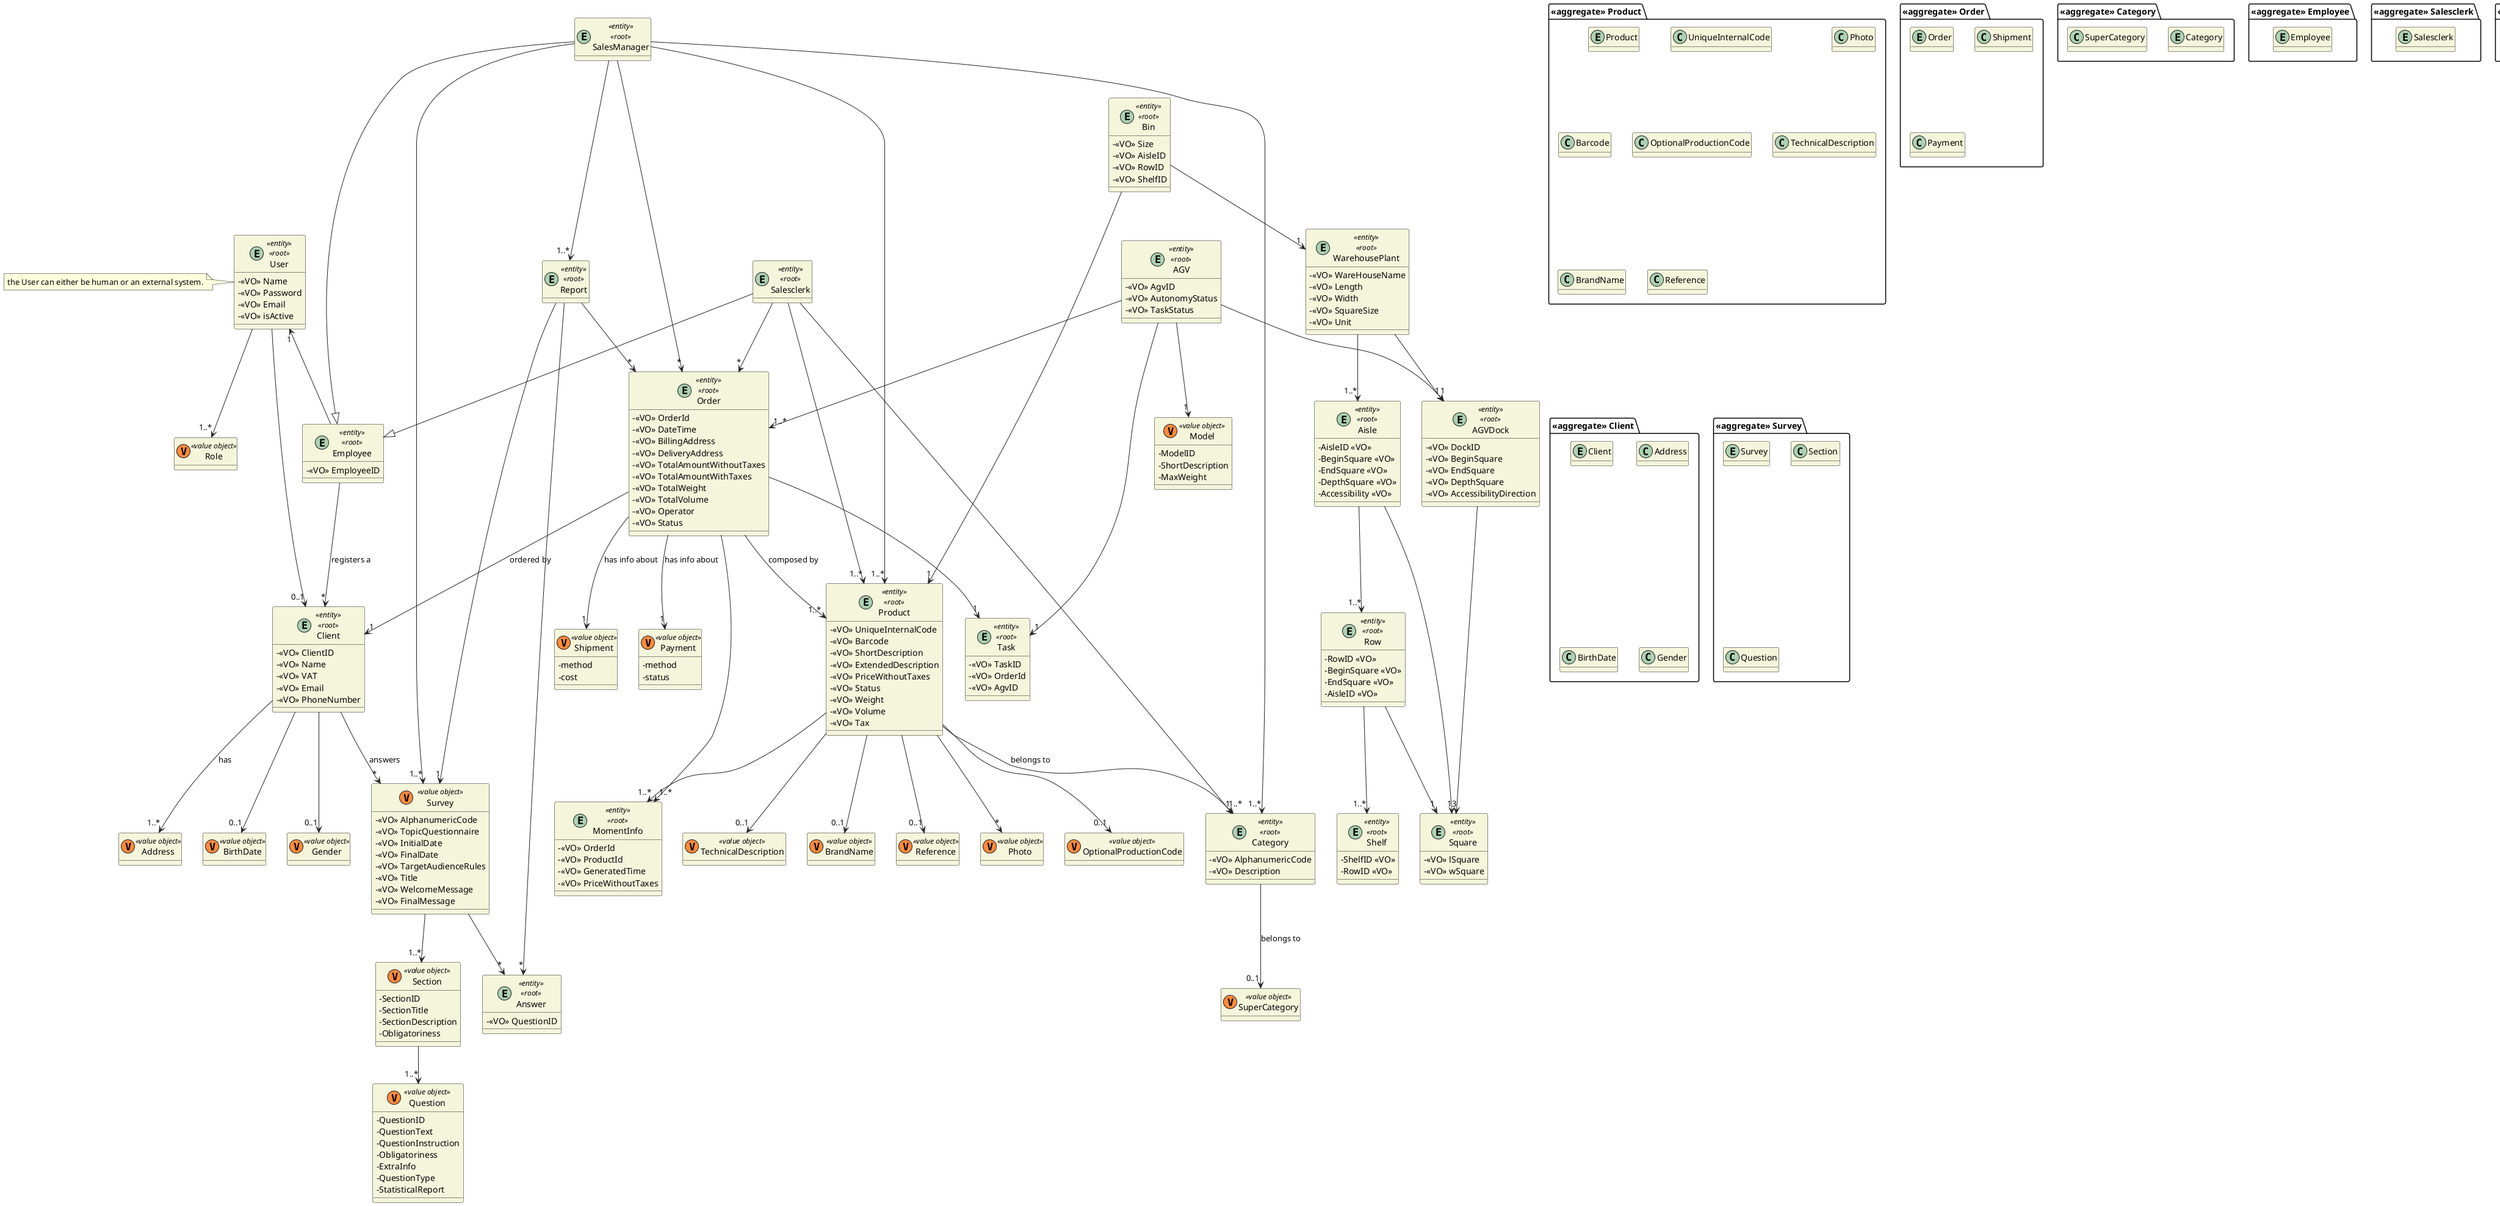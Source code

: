 @startuml

skinparam classAttributeIconSize 0
hide empty attributes
skinparam classBackgroundColor beige
skinparam ArrowColor #222222

/'Value Objects represented by C'/
/'class UniqueInternalCode <<value object >>
class Photo <<value object >>'/

package "<<aggregate>> Product" {
    entity Product
    class UniqueInternalCode
    class Photo
    class Barcode
    class OptionalProductionCode
    class TechnicalDescription
    class BrandName
    class Reference
}

package "<<aggregate>> Category" {
    entity Category
    class SuperCategory
}

package "<<aggregate>> Order" {
    entity Order
    class Shipment
    class Payment
}

package "<<aggregate>> Client" {
    entity Client
    class Address
    class BirthDate
    class Gender
}

package "<<aggregate>> Survey" {
    entity Survey
    class Section
    class Question
}

package "<<aggregate>> Employee" {
    entity Employee
}

package "<<aggregate>> Salesclerk" {
    entity Salesclerk
}

package "<<aggregate>> SalesManager" {
    entity SalesManager
}

package "<<aggregate>> User" {
    entity User
    class Role
}

package "<<aggregate>> AGV" {
    entity AGV
    /'class AGVPosition'/
    class Model
}

package "<<aggregate>> Report" {
    entity Report
}

package "<<aggragte>> Task" {
    entity Task
}

package "<<aggregate>> MomentInfo" {
    entity MomentInfo
}

package "<<aggregate>> Answer" {
    entity Answer
}

package "<<aggregate>> WarehousePlant" {
    entity WarehousePlant
}

package "<<aggregate>> Aisle" {
    entity Aisle
}

package "<<aggregate>> Row" {
    entity Row
}

package "<<aggregate>> Shelf" {
    entity Shelf
}

package "<<aggregate>> Square" {
    entity Square
}

package "<<aggregate>> AGVDock" {
    entity AGVDock
}

/'package "<<aggregate>> Tax" {
    entity Tax
}'/

package "<<aggregate>> Bin" {
    entity Bin
}

entity Product <<entity>> <<root>> {
    -<<VO>> UniqueInternalCode
    -<<VO>> Barcode
    -<<VO>> ShortDescription
    -<<VO>> ExtendedDescription
    -<<VO>> PriceWithoutTaxes
    -<<VO>> Status /'Available, Temporarily Unavailable, Unavailable'/
    -<<VO>> Weight
    -<<VO>> Volume
    -<<VO>> Tax
}

class TechnicalDescription <<(V,#FF8B40) value object>>
class BrandName <<(V,#FF8B40) value object>>
class Reference <<(V,#FF8B40) value object>>
class Photo <<(V,#FF8B40) value object>>
class OptionalProductionCode <<(V,#FF8B40) value object>>


entity Category <<entity>> <<root>> {
    -<<VO>> AlphanumericCode
    -<<VO>> Description
}

class SuperCategory <<(V,#FF8B40) value object>>


entity Order <<entity>> <<root>> {
    -<<VO>> OrderId /'automatically generated'/
    -<<VO>> DateTime /'automatically generated na hora do registo do sistema'/
    -<<VO>> BillingAddress
    -<<VO>> DeliveryAddress
    -<<VO>> TotalAmountWithoutTaxes
    -<<VO>> TotalAmountWithTaxes
    -<<VO>> TotalWeight
    -<<VO>> TotalVolume
    -<<VO>> Operator
    -<<VO>> Status /'(CONFIRM WITH CLIENT: registered, payment pending, being prepared on the warehouse, dispatched, delivered by carrier, received by customer)'/
}

/'Representa-se atributos de value objects?'/
class Shipment <<(V,#FF8B40) value object>> {
    -method
    -cost
}

class Payment <<(V,#FF8B40) value object>> {
    -method
    -status
}

entity Client <<entity>> <<root>> {
    - <<VO>> ClientID
    - <<VO>> Name
    - <<VO>> VAT
    - <<VO>> Email
    - <<VO>> PhoneNumber
    /'- <<VO>> BirthDate'/ /'optional'/
    /'- <<VO>> Gender'/ /'optional'/
}

class BirthDate <<(V,#FF8B40) value object>> {}
class Gender <<(V,#FF8B40) value object>> {}


entity Employee <<entity>> <<root>> {
    - <<VO>> EmployeeID
}

entity Salesclerk <<entity>> <<root>> {

}

entity SalesManager <<entity>> <<root>> {

}

entity User <<entity>> <<root>> {
    - <<VO>> Name
    - <<VO>> Password
    - <<VO>> Email
    - <<VO>> isActive
}

entity User
note left: the User can either be human or an external system.

entity Survey <<(V,#FF8B40) value object>> {
    - <<VO>> AlphanumericCode
    - <<VO>> TopicQuestionnaire
    - <<VO>> InitialDate
    - <<VO>> FinalDate
    - <<VO>> TargetAudienceRules
    - <<VO>> Title
    - <<VO>> WelcomeMessage
    - <<VO>> FinalMessage
}

entity AGV <<entity>> <<root>> {
    - <<VO>> AgvID
    - <<VO>> AutonomyStatus /' number of hours left until it runs out of battery '/
    - <<VO>> TaskStatus /' free charging or occupied '/
}

entity Report <<entity>> <<root>> {

}

entity Task <<entity>> <<root>>{
    - <<VO>> TaskID
    - <<VO>> OrderId
    - <<VO>> AgvID
}

entity MomentInfo <<entity>> <<root>> {
    - <<VO>> OrderId
    - <<VO>> ProductId
    - <<VO>> GeneratedTime
    - <<VO>> PriceWithoutTaxes

    /'- <<VO>> Weight'/
}

entity Answer <<entity>> <<root>> {
    - <<VO>> QuestionID
  /'- <<VO>> resposta tipo?'/
}

class Model <<(V,#FF8B40) value object>> {
    - ModelID
    - ShortDescription
    - MaxWeight
}

entity AGVDock <<entity>> <<root>> {
    - <<VO>> DockID
    - <<VO>> BeginSquare
    - <<VO>> EndSquare
    - <<VO>> DepthSquare
    - <<VO>> AccessibilityDirection
}

/'class AGVPosition <<(V,#FF8B40) value object>> {

}'/

entity Square <<entity>> <<root>> {
    - <<VO>> lSquare
    - <<VO>> wSquare
}

entity Bin <<entity>> <<root>> {
    - <<VO>> Size
    - <<VO>> AisleID
    - <<VO>> RowID
    - <<VO>> ShelfID
}

class Section <<(V,#FF8B40) value object>> {
    - SectionID
    - SectionTitle
    - SectionDescription
    - Obligatoriness
}

class Question <<(V,#FF8B40) value object>> {
    - QuestionID
    - QuestionText
    - QuestionInstruction /' optional '/
    - Obligatoriness
    - ExtraInfo /' optional '/
    - QuestionType /' (free text, multiple choices, multiple choice with input  value, ordering/ranking choices, single choice, singe choice with input value,   numeric, sorting options, scaling options) '/
    - StatisticalReport
}

entity WarehousePlant <<entity>> <<root>> {
    - <<VO>> WareHouseName
    - <<VO>> Length
    - <<VO>> Width
    - <<VO>> SquareSize
    - <<VO>> Unit
}

entity Aisle <<entity>> <<root>> {
    - AisleID <<VO>>
    - BeginSquare <<VO>>
    - EndSquare <<VO>>
    - DepthSquare <<VO>>
    - Accessibility <<VO>>
}

entity Row <<entity>> <<root>> {
    - RowID <<VO>>
    - BeginSquare <<VO>>
    - EndSquare <<VO>>
    - AisleID <<VO>>
}

entity Shelf <<entity>> <<root>> {
    - ShelfID <<VO>>
    - RowID <<VO>>
}

/' class Warehouse <<(V,#FF8B40) value object>> {
    - WarehousePlant <<VO>>
    - Status <<VO>>
    - Description <<VO>>
    - WarehouseLength <<VO>>
    - WarehouseWidth <<VO>>
}

class Corridor <<(V,#FF8B40) value object>> {
    - CorridorID <<VO>>
    - BeginSquare <<VO>>
    - EndSquare <<VO>>
    - DepthSquare <<VO>>
    - AccessibilityDirection <<VO>>
}

class StorageArea <<(V,#FF8B40) value object>> {
    - StorageAreaID <<VO>>
} '/

class Address <<(V,#FF8B40) value object>> {

}

class Role <<(V,#FF8B40) value object>> {

}

/' class TaxService <<(S, orchid) value object>> {

} '/

Product --> "*" Photo
Product --> "0..1" OptionalProductionCode
Product --> "1" Category : belongs to
Product --> "0..1" TechnicalDescription
Product --> "0..1" BrandName
Product --> "0..1" Reference

Category --> "0..1" SuperCategory : belongs to

Order --> "1" Client : ordered by
Order --> "1..*" Product : composed by
Order --> "1" Shipment : has info about
Order --> "1" Payment : has info about

Client --> "1..*" Address : has
Client --> "*" Survey: answers
Client --> "0..1" BirthDate
Client --> "0..1" Gender

Employee --> "*" Client : registers a
/'Salesclerk --> "*" Client'/
Salesclerk --> "*" Order
Salesclerk --|> Employee
Salesclerk --> "1..*" Product
Salesclerk --> "1..*" Category

/'SalesManager --> "*" Client'/
SalesManager --> "*" Order
SalesManager -|> Employee
SalesManager --> "1..*" Product
SalesManager --> "1..*" Category
SalesManager --> "1..*" Survey
SalesManager ---> "1..*" Report

User --> "1..*" Role
User "1" <-- Employee
User --> "0..1" Client

WarehousePlant --> "1..*" Aisle
Aisle --> "1..*" Row
Aisle --> "1" Square
Row --> "1..*" Shelf
Row --> "1" Square
WarehousePlant --> "1" AGVDock
/'StorageArea --> "1" Row
StorageArea --> "1" Shelf
StorageArea --> "1..*" Bin '/

Bin --> "1" Product
/'Product --> "1" Tax'/

Bin --> "1" WarehousePlant

AGV --> "1" Model


AGV --> "1..*" Order
/'AGV --> "1" AGVPosition'/
AGV --> "1" AGVDock

AGVDock --> "3" Square

/'AGVPosition --> "1" Square'/

Report --> "1" Survey
Report --> "*" Order

Survey --> "1..*" Section

Section --> "1..*" Question

Order --> "1" Task
AGV --> "1" Task

Product --> "1..*" MomentInfo
Order --> "1..*" MomentInfo

Survey --> "*" Answer
Report --> "*" Answer

/' TaxService ..> Tax '/

@enduml